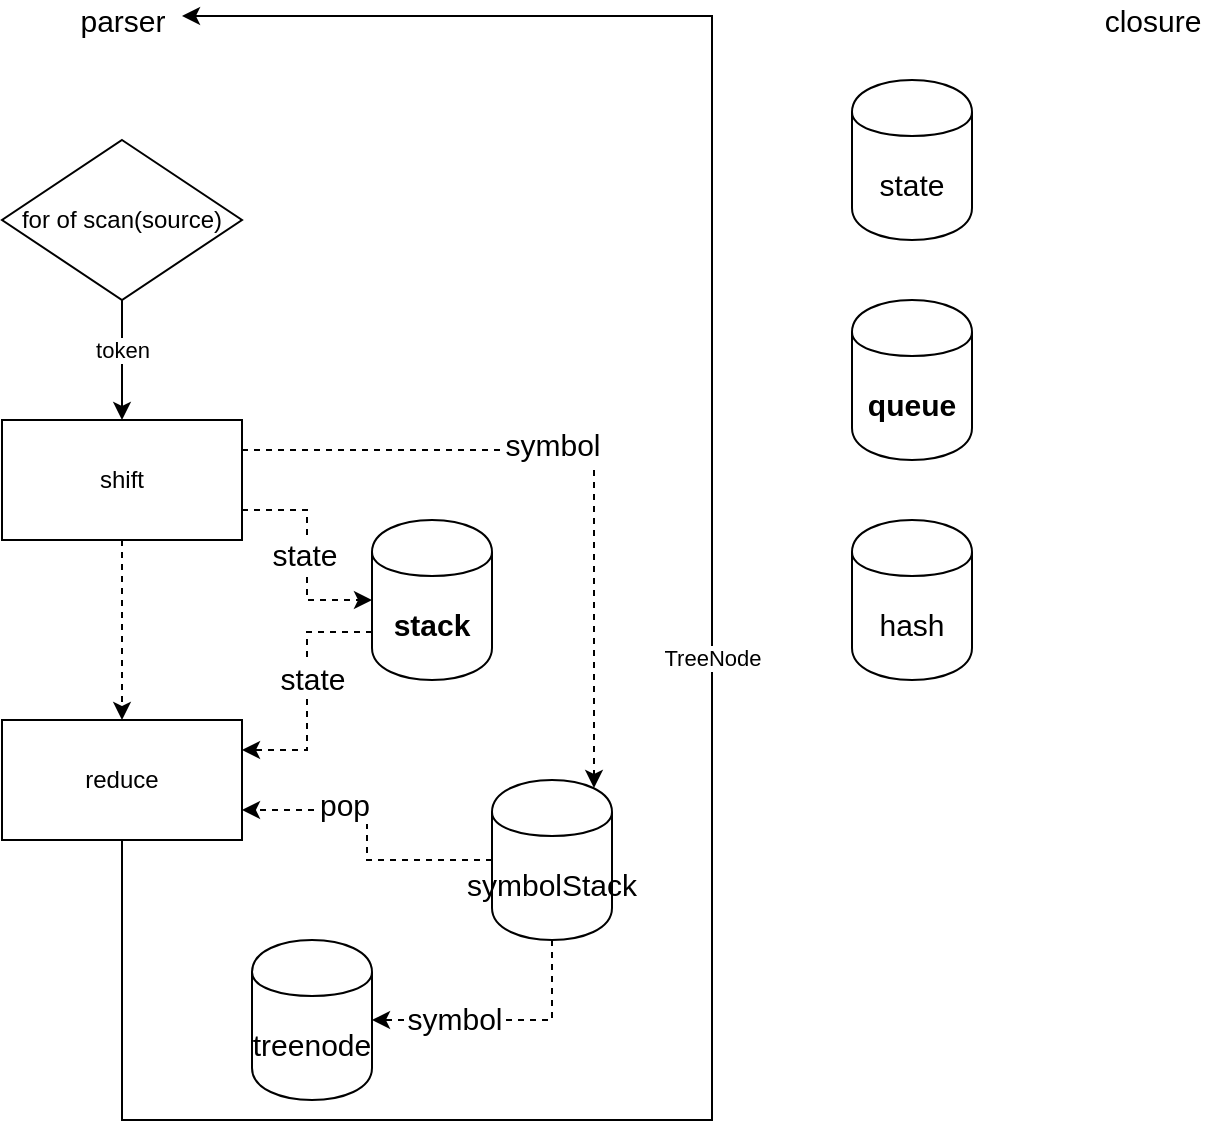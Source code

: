 <mxfile>
    <diagram id="uQVBQzRGTcZG8X4bUn1Y" name="Page-1">
        <mxGraphModel dx="877" dy="830" grid="1" gridSize="10" guides="1" tooltips="1" connect="1" arrows="1" fold="1" page="1" pageScale="1" pageWidth="827" pageHeight="1169" math="0" shadow="0">
            <root>
                <mxCell id="0"/>
                <mxCell id="1" parent="0"/>
                <mxCell id="19" style="edgeStyle=orthogonalEdgeStyle;rounded=0;orthogonalLoop=1;jettySize=auto;html=1;exitX=0;exitY=0.7;exitDx=0;exitDy=0;entryX=1;entryY=0.25;entryDx=0;entryDy=0;dashed=1;fontSize=15;" edge="1" parent="1" source="15" target="11">
                    <mxGeometry relative="1" as="geometry"/>
                </mxCell>
                <mxCell id="20" value="state" style="edgeLabel;html=1;align=center;verticalAlign=middle;resizable=0;points=[];fontSize=15;" vertex="1" connectable="0" parent="19">
                    <mxGeometry x="-0.124" y="1" relative="1" as="geometry">
                        <mxPoint x="1" y="1" as="offset"/>
                    </mxGeometry>
                </mxCell>
                <mxCell id="4" value="parser" style="text;html=1;align=center;verticalAlign=middle;resizable=0;points=[];autosize=1;fontSize=15;" vertex="1" parent="1">
                    <mxGeometry x="115" y="80" width="60" height="20" as="geometry"/>
                </mxCell>
                <mxCell id="9" value="" style="edgeStyle=orthogonalEdgeStyle;rounded=0;orthogonalLoop=1;jettySize=auto;html=1;" edge="1" parent="1" source="7" target="8">
                    <mxGeometry relative="1" as="geometry"/>
                </mxCell>
                <mxCell id="10" value="token" style="edgeLabel;html=1;align=center;verticalAlign=middle;resizable=0;points=[];" vertex="1" connectable="0" parent="9">
                    <mxGeometry x="-0.178" relative="1" as="geometry">
                        <mxPoint as="offset"/>
                    </mxGeometry>
                </mxCell>
                <mxCell id="7" value="for of scan(source)" style="rhombus;whiteSpace=wrap;html=1;" vertex="1" parent="1">
                    <mxGeometry x="85" y="150" width="120" height="80" as="geometry"/>
                </mxCell>
                <mxCell id="12" value="" style="edgeStyle=orthogonalEdgeStyle;rounded=0;orthogonalLoop=1;jettySize=auto;html=1;dashed=1;" edge="1" parent="1" source="8" target="11">
                    <mxGeometry relative="1" as="geometry"/>
                </mxCell>
                <mxCell id="17" value="" style="edgeStyle=orthogonalEdgeStyle;rounded=0;orthogonalLoop=1;jettySize=auto;html=1;dashed=1;fontSize=15;exitX=1;exitY=0.75;exitDx=0;exitDy=0;" edge="1" parent="1" source="8" target="15">
                    <mxGeometry relative="1" as="geometry"/>
                </mxCell>
                <mxCell id="18" value="state" style="edgeLabel;html=1;align=center;verticalAlign=middle;resizable=0;points=[];fontSize=15;" vertex="1" connectable="0" parent="17">
                    <mxGeometry x="-0.013" y="-2" relative="1" as="geometry">
                        <mxPoint as="offset"/>
                    </mxGeometry>
                </mxCell>
                <mxCell id="26" style="edgeStyle=orthogonalEdgeStyle;rounded=0;orthogonalLoop=1;jettySize=auto;html=1;exitX=1;exitY=0.25;exitDx=0;exitDy=0;entryX=0.85;entryY=0.05;entryDx=0;entryDy=0;entryPerimeter=0;dashed=1;fontSize=15;" edge="1" parent="1" source="8" target="16">
                    <mxGeometry relative="1" as="geometry"/>
                </mxCell>
                <mxCell id="27" value="symbol" style="edgeLabel;html=1;align=center;verticalAlign=middle;resizable=0;points=[];fontSize=15;" vertex="1" connectable="0" parent="26">
                    <mxGeometry x="-0.105" y="3" relative="1" as="geometry">
                        <mxPoint as="offset"/>
                    </mxGeometry>
                </mxCell>
                <mxCell id="8" value="shift" style="whiteSpace=wrap;html=1;" vertex="1" parent="1">
                    <mxGeometry x="85" y="290" width="120" height="60" as="geometry"/>
                </mxCell>
                <mxCell id="13" style="edgeStyle=orthogonalEdgeStyle;rounded=0;orthogonalLoop=1;jettySize=auto;html=1;exitX=0.5;exitY=1;exitDx=0;exitDy=0;entryX=1;entryY=0.4;entryDx=0;entryDy=0;entryPerimeter=0;" edge="1" parent="1" source="11" target="4">
                    <mxGeometry relative="1" as="geometry">
                        <Array as="points">
                            <mxPoint x="145" y="640"/>
                            <mxPoint x="440" y="640"/>
                            <mxPoint x="440" y="88"/>
                        </Array>
                    </mxGeometry>
                </mxCell>
                <mxCell id="14" value="TreeNode" style="edgeLabel;html=1;align=center;verticalAlign=middle;resizable=0;points=[];" vertex="1" connectable="0" parent="13">
                    <mxGeometry x="-0.062" relative="1" as="geometry">
                        <mxPoint y="-79" as="offset"/>
                    </mxGeometry>
                </mxCell>
                <mxCell id="28" style="edgeStyle=orthogonalEdgeStyle;rounded=0;orthogonalLoop=1;jettySize=auto;html=1;exitX=0;exitY=0.5;exitDx=0;exitDy=0;entryX=1;entryY=0.75;entryDx=0;entryDy=0;dashed=1;fontSize=15;" edge="1" parent="1" source="16" target="11">
                    <mxGeometry relative="1" as="geometry"/>
                </mxCell>
                <mxCell id="29" value="pop" style="edgeLabel;html=1;align=center;verticalAlign=middle;resizable=0;points=[];fontSize=15;" vertex="1" connectable="0" parent="28">
                    <mxGeometry x="0.32" y="-3" relative="1" as="geometry">
                        <mxPoint as="offset"/>
                    </mxGeometry>
                </mxCell>
                <mxCell id="11" value="reduce" style="whiteSpace=wrap;html=1;" vertex="1" parent="1">
                    <mxGeometry x="85" y="440" width="120" height="60" as="geometry"/>
                </mxCell>
                <mxCell id="15" value="stack" style="shape=cylinder;whiteSpace=wrap;html=1;boundedLbl=1;backgroundOutline=1;fontSize=15;fontStyle=1" vertex="1" parent="1">
                    <mxGeometry x="270" y="340" width="60" height="80" as="geometry"/>
                </mxCell>
                <mxCell id="30" style="edgeStyle=orthogonalEdgeStyle;rounded=0;orthogonalLoop=1;jettySize=auto;html=1;exitX=0.5;exitY=1;exitDx=0;exitDy=0;entryX=1;entryY=0.5;entryDx=0;entryDy=0;dashed=1;fontSize=15;" edge="1" parent="1" source="16" target="21">
                    <mxGeometry relative="1" as="geometry"/>
                </mxCell>
                <mxCell id="38" value="symbol" style="edgeLabel;html=1;align=center;verticalAlign=middle;resizable=0;points=[];fontSize=15;" vertex="1" connectable="0" parent="30">
                    <mxGeometry x="0.369" y="-1" relative="1" as="geometry">
                        <mxPoint as="offset"/>
                    </mxGeometry>
                </mxCell>
                <mxCell id="16" value="symbolStack" style="shape=cylinder;whiteSpace=wrap;html=1;boundedLbl=1;backgroundOutline=1;fontSize=15;" vertex="1" parent="1">
                    <mxGeometry x="330" y="470" width="60" height="80" as="geometry"/>
                </mxCell>
                <mxCell id="21" value="treenode" style="shape=cylinder;whiteSpace=wrap;html=1;boundedLbl=1;backgroundOutline=1;fontSize=15;" vertex="1" parent="1">
                    <mxGeometry x="210" y="550" width="60" height="80" as="geometry"/>
                </mxCell>
                <mxCell id="31" value="closure" style="text;html=1;align=center;verticalAlign=middle;resizable=0;points=[];autosize=1;fontSize=15;" vertex="1" parent="1">
                    <mxGeometry x="630" y="80" width="60" height="20" as="geometry"/>
                </mxCell>
                <mxCell id="33" value="hash" style="shape=cylinder;whiteSpace=wrap;html=1;boundedLbl=1;backgroundOutline=1;fontSize=15;" vertex="1" parent="1">
                    <mxGeometry x="510" y="340" width="60" height="80" as="geometry"/>
                </mxCell>
                <mxCell id="34" value="state" style="shape=cylinder;whiteSpace=wrap;html=1;boundedLbl=1;backgroundOutline=1;fontSize=15;" vertex="1" parent="1">
                    <mxGeometry x="510" y="120" width="60" height="80" as="geometry"/>
                </mxCell>
                <mxCell id="35" value="queue" style="shape=cylinder;whiteSpace=wrap;html=1;boundedLbl=1;backgroundOutline=1;fontSize=15;fontStyle=1" vertex="1" parent="1">
                    <mxGeometry x="510" y="230" width="60" height="80" as="geometry"/>
                </mxCell>
            </root>
        </mxGraphModel>
    </diagram>
</mxfile>